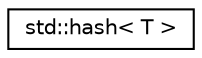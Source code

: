 digraph "Graphical Class Hierarchy"
{
 // LATEX_PDF_SIZE
  edge [fontname="Helvetica",fontsize="10",labelfontname="Helvetica",labelfontsize="10"];
  node [fontname="Helvetica",fontsize="10",shape=record];
  rankdir="LR";
  Node0 [label="std::hash\< T \>",height=0.2,width=0.4,color="black", fillcolor="white", style="filled",URL="$structstd_1_1hash_3_01T_01_4.html",tooltip="Hash of quantity is hash of it's value and Derived::get_unit() xored."];
}
